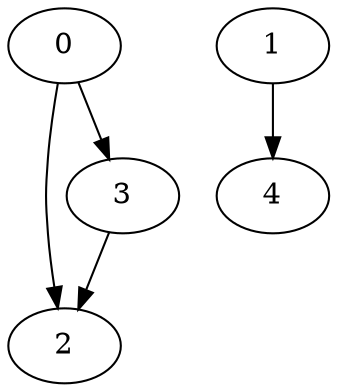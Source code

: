strict digraph "" {
	graph [type=routing_graph];
	0	[location_type_component_task_element="['r1', 1, 1, -1]"];
	2	[location_type_component_task_element="['p7', 1, 1, 'p0', 2]"];
	0 -> 2	[weight=10];
	3	[location_type_component_task_element="['p4', 1, 1, 'p100', 2]"];
	0 -> 3	[weight=10];
	1	[location_type_component_task_element="['r2', 2, 1, -1]"];
	4	[location_type_component_task_element="['p3', 2, 1, 'p200', 1]"];
	1 -> 4	[weight=10];
	3 -> 2	[weight=10];
}
